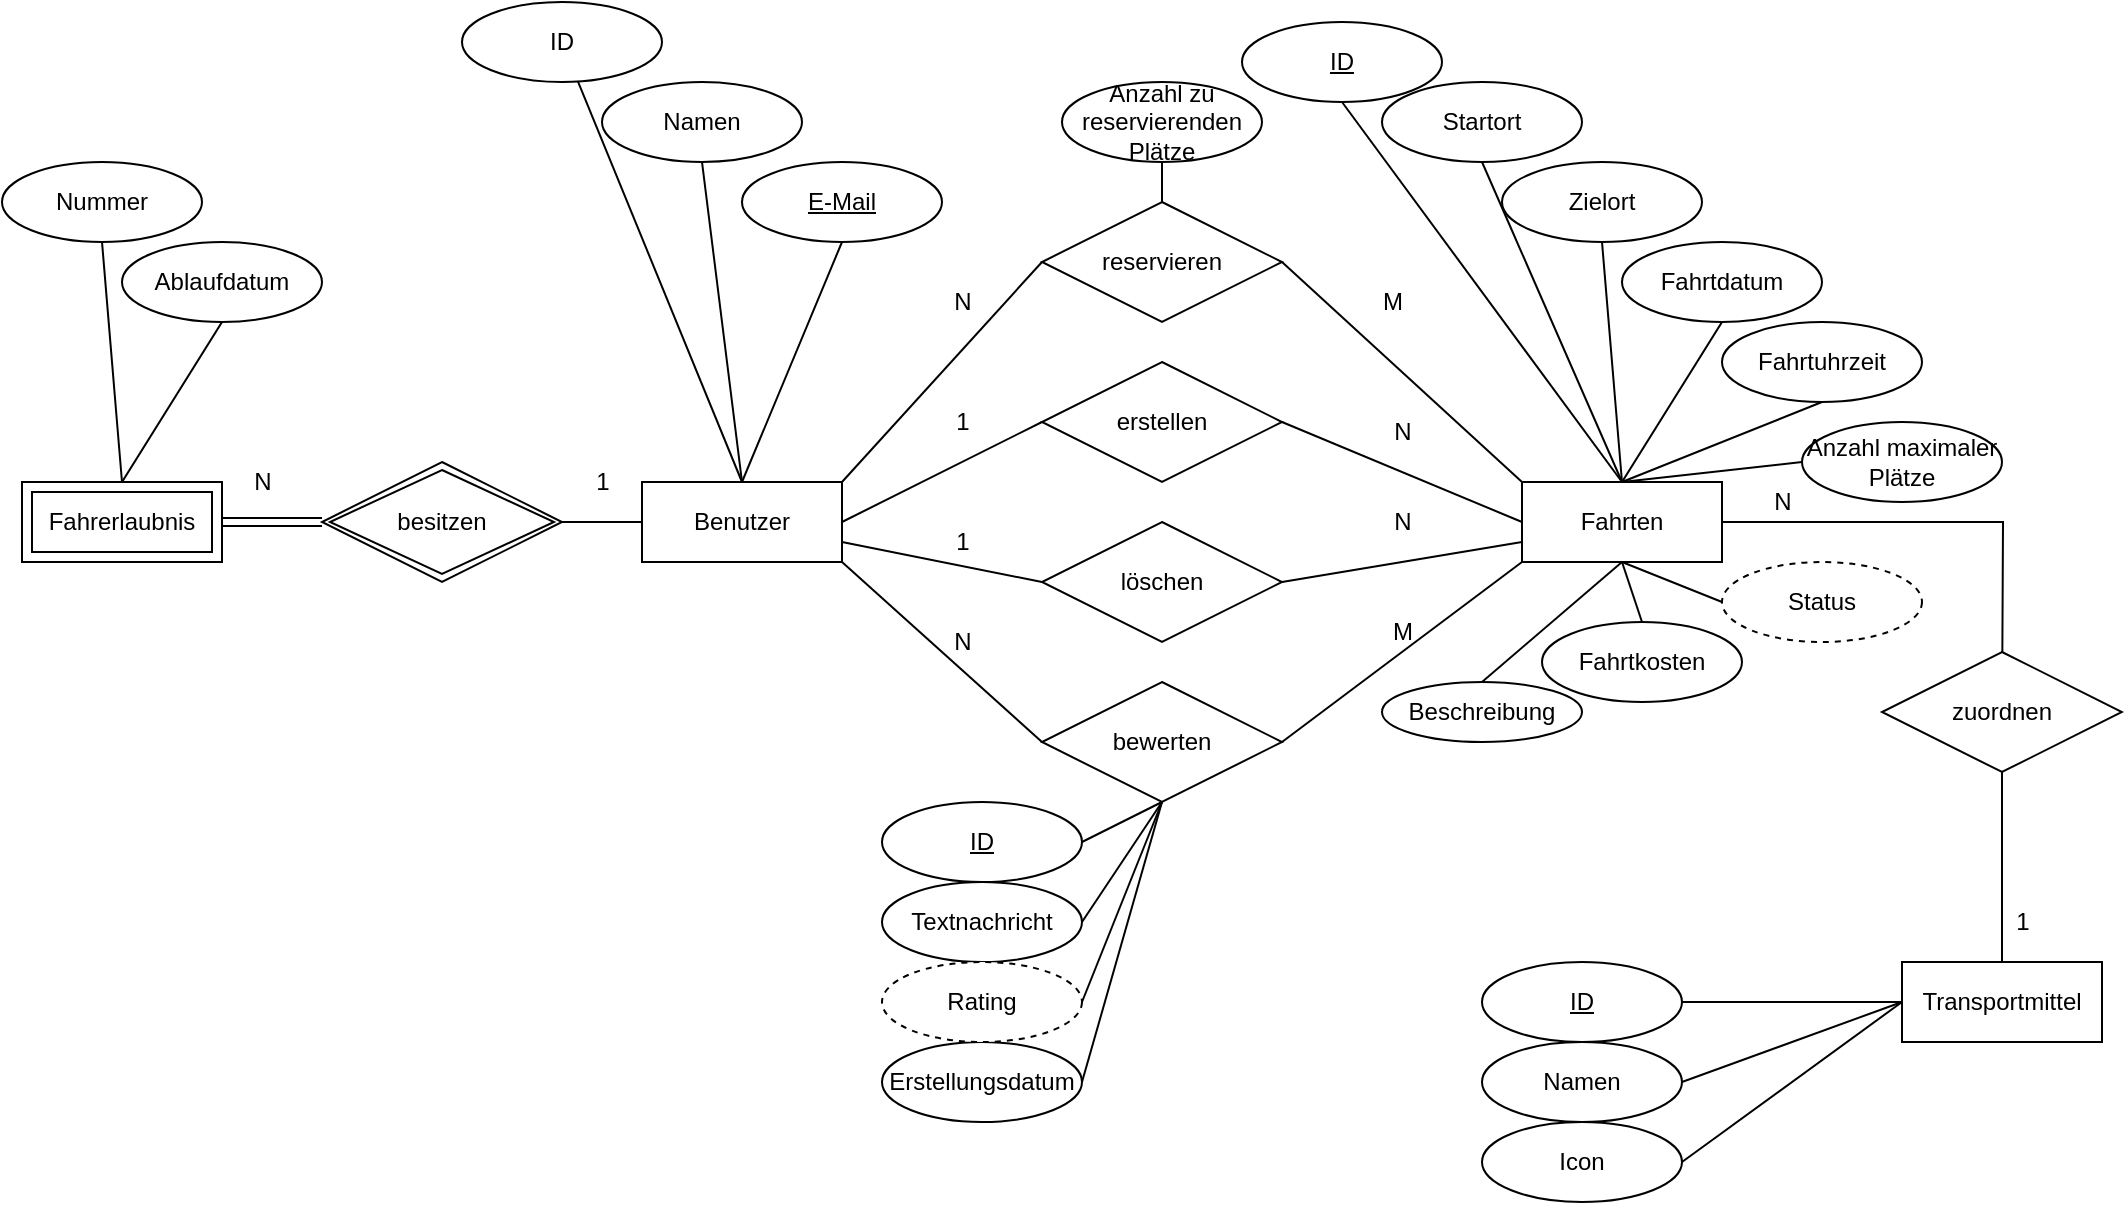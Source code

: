 <mxfile version="15.8.6" type="github">
  <diagram id="d-S6tAqhZGKesx9Gug6l" name="Page-1">
    <mxGraphModel dx="3640" dy="1832" grid="1" gridSize="10" guides="1" tooltips="1" connect="1" arrows="1" fold="1" page="1" pageScale="1" pageWidth="1100" pageHeight="850" math="0" shadow="0">
      <root>
        <mxCell id="0" />
        <mxCell id="1" parent="0" />
        <mxCell id="b-2rTRyFEP5zb1sUs2k6-5" value="" style="edgeStyle=orthogonalEdgeStyle;rounded=0;orthogonalLoop=1;jettySize=auto;html=1;endArrow=none;endFill=0;" parent="1" source="b-2rTRyFEP5zb1sUs2k6-1" target="b-2rTRyFEP5zb1sUs2k6-2" edge="1">
          <mxGeometry relative="1" as="geometry" />
        </mxCell>
        <mxCell id="b-2rTRyFEP5zb1sUs2k6-14" style="rounded=0;orthogonalLoop=1;jettySize=auto;html=1;exitX=0.5;exitY=0;exitDx=0;exitDy=0;endArrow=none;endFill=0;" parent="1" source="b-2rTRyFEP5zb1sUs2k6-1" edge="1">
          <mxGeometry relative="1" as="geometry">
            <mxPoint x="297.95" y="169.746" as="targetPoint" />
          </mxGeometry>
        </mxCell>
        <mxCell id="b-2rTRyFEP5zb1sUs2k6-30" style="edgeStyle=none;rounded=0;orthogonalLoop=1;jettySize=auto;html=1;exitX=1;exitY=0;exitDx=0;exitDy=0;entryX=0;entryY=0.5;entryDx=0;entryDy=0;endArrow=none;endFill=0;" parent="1" source="b-2rTRyFEP5zb1sUs2k6-1" target="b-2rTRyFEP5zb1sUs2k6-24" edge="1">
          <mxGeometry relative="1" as="geometry" />
        </mxCell>
        <mxCell id="b-2rTRyFEP5zb1sUs2k6-32" style="edgeStyle=none;rounded=0;orthogonalLoop=1;jettySize=auto;html=1;exitX=1;exitY=0.5;exitDx=0;exitDy=0;entryX=0;entryY=0.5;entryDx=0;entryDy=0;endArrow=none;endFill=0;" parent="1" source="b-2rTRyFEP5zb1sUs2k6-1" target="b-2rTRyFEP5zb1sUs2k6-27" edge="1">
          <mxGeometry relative="1" as="geometry" />
        </mxCell>
        <mxCell id="b-2rTRyFEP5zb1sUs2k6-34" style="edgeStyle=none;rounded=0;orthogonalLoop=1;jettySize=auto;html=1;exitX=1;exitY=0.75;exitDx=0;exitDy=0;entryX=0;entryY=0.5;entryDx=0;entryDy=0;endArrow=none;endFill=0;" parent="1" source="b-2rTRyFEP5zb1sUs2k6-1" target="b-2rTRyFEP5zb1sUs2k6-28" edge="1">
          <mxGeometry relative="1" as="geometry" />
        </mxCell>
        <mxCell id="b-2rTRyFEP5zb1sUs2k6-36" style="edgeStyle=none;rounded=0;orthogonalLoop=1;jettySize=auto;html=1;exitX=1;exitY=1;exitDx=0;exitDy=0;entryX=0;entryY=0.5;entryDx=0;entryDy=0;endArrow=none;endFill=0;" parent="1" source="b-2rTRyFEP5zb1sUs2k6-1" target="b-2rTRyFEP5zb1sUs2k6-29" edge="1">
          <mxGeometry relative="1" as="geometry" />
        </mxCell>
        <mxCell id="b-2rTRyFEP5zb1sUs2k6-1" value="Benutzer" style="whiteSpace=wrap;html=1;align=center;" parent="1" vertex="1">
          <mxGeometry x="330" y="370" width="100" height="40" as="geometry" />
        </mxCell>
        <mxCell id="b-2rTRyFEP5zb1sUs2k6-2" value="besitzen" style="shape=rhombus;double=1;perimeter=rhombusPerimeter;whiteSpace=wrap;html=1;align=center;" parent="1" vertex="1">
          <mxGeometry x="170" y="360" width="120" height="60" as="geometry" />
        </mxCell>
        <mxCell id="b-2rTRyFEP5zb1sUs2k6-4" value="Fahrerlaubnis" style="shape=ext;margin=3;double=1;whiteSpace=wrap;html=1;align=center;" parent="1" vertex="1">
          <mxGeometry x="20" y="370" width="100" height="40" as="geometry" />
        </mxCell>
        <mxCell id="b-2rTRyFEP5zb1sUs2k6-7" value="" style="shape=link;html=1;rounded=0;endArrow=none;endFill=0;entryX=0;entryY=0.5;entryDx=0;entryDy=0;exitX=1;exitY=0.5;exitDx=0;exitDy=0;" parent="1" source="b-2rTRyFEP5zb1sUs2k6-4" target="b-2rTRyFEP5zb1sUs2k6-2" edge="1">
          <mxGeometry relative="1" as="geometry">
            <mxPoint x="100" y="390" as="sourcePoint" />
            <mxPoint x="210" y="390" as="targetPoint" />
          </mxGeometry>
        </mxCell>
        <mxCell id="b-2rTRyFEP5zb1sUs2k6-8" value="" style="resizable=0;html=1;align=left;verticalAlign=bottom;" parent="b-2rTRyFEP5zb1sUs2k6-7" connectable="0" vertex="1">
          <mxGeometry x="-1" relative="1" as="geometry" />
        </mxCell>
        <mxCell id="b-2rTRyFEP5zb1sUs2k6-13" value="ID" style="ellipse;whiteSpace=wrap;html=1;align=center;" parent="1" vertex="1">
          <mxGeometry x="240" y="130" width="100" height="40" as="geometry" />
        </mxCell>
        <mxCell id="b-2rTRyFEP5zb1sUs2k6-17" style="edgeStyle=none;rounded=0;orthogonalLoop=1;jettySize=auto;html=1;exitX=0.5;exitY=1;exitDx=0;exitDy=0;entryX=0.5;entryY=0;entryDx=0;entryDy=0;endArrow=none;endFill=0;" parent="1" source="b-2rTRyFEP5zb1sUs2k6-15" target="b-2rTRyFEP5zb1sUs2k6-1" edge="1">
          <mxGeometry relative="1" as="geometry" />
        </mxCell>
        <mxCell id="b-2rTRyFEP5zb1sUs2k6-15" value="Namen" style="ellipse;whiteSpace=wrap;html=1;align=center;" parent="1" vertex="1">
          <mxGeometry x="310" y="170" width="100" height="40" as="geometry" />
        </mxCell>
        <mxCell id="b-2rTRyFEP5zb1sUs2k6-18" style="edgeStyle=none;rounded=0;orthogonalLoop=1;jettySize=auto;html=1;exitX=0.5;exitY=1;exitDx=0;exitDy=0;endArrow=none;endFill=0;" parent="1" source="b-2rTRyFEP5zb1sUs2k6-16" edge="1">
          <mxGeometry relative="1" as="geometry">
            <mxPoint x="380" y="370" as="targetPoint" />
          </mxGeometry>
        </mxCell>
        <mxCell id="b-2rTRyFEP5zb1sUs2k6-16" value="&lt;u&gt;E-Mail&lt;/u&gt;" style="ellipse;whiteSpace=wrap;html=1;align=center;" parent="1" vertex="1">
          <mxGeometry x="380" y="210" width="100" height="40" as="geometry" />
        </mxCell>
        <mxCell id="b-2rTRyFEP5zb1sUs2k6-21" style="edgeStyle=none;rounded=0;orthogonalLoop=1;jettySize=auto;html=1;exitX=0.5;exitY=1;exitDx=0;exitDy=0;entryX=0.5;entryY=0;entryDx=0;entryDy=0;endArrow=none;endFill=0;" parent="1" target="b-2rTRyFEP5zb1sUs2k6-4" edge="1">
          <mxGeometry relative="1" as="geometry">
            <mxPoint x="60" y="250" as="sourcePoint" />
          </mxGeometry>
        </mxCell>
        <mxCell id="b-2rTRyFEP5zb1sUs2k6-19" value="Nummer" style="ellipse;whiteSpace=wrap;html=1;align=center;" parent="1" vertex="1">
          <mxGeometry x="10" y="210" width="100" height="40" as="geometry" />
        </mxCell>
        <mxCell id="b-2rTRyFEP5zb1sUs2k6-22" style="edgeStyle=none;rounded=0;orthogonalLoop=1;jettySize=auto;html=1;exitX=0.5;exitY=1;exitDx=0;exitDy=0;endArrow=none;endFill=0;" parent="1" source="b-2rTRyFEP5zb1sUs2k6-20" edge="1">
          <mxGeometry relative="1" as="geometry">
            <mxPoint x="70" y="370" as="targetPoint" />
          </mxGeometry>
        </mxCell>
        <mxCell id="b-2rTRyFEP5zb1sUs2k6-20" value="Ablaufdatum" style="ellipse;whiteSpace=wrap;html=1;align=center;" parent="1" vertex="1">
          <mxGeometry x="70" y="250" width="100" height="40" as="geometry" />
        </mxCell>
        <mxCell id="b-2rTRyFEP5zb1sUs2k6-37" style="edgeStyle=none;rounded=0;orthogonalLoop=1;jettySize=auto;html=1;exitX=0;exitY=1;exitDx=0;exitDy=0;entryX=1;entryY=0.5;entryDx=0;entryDy=0;endArrow=none;endFill=0;" parent="1" source="b-2rTRyFEP5zb1sUs2k6-23" target="b-2rTRyFEP5zb1sUs2k6-29" edge="1">
          <mxGeometry relative="1" as="geometry" />
        </mxCell>
        <mxCell id="CCypWrJoro0KJ7EVF3am-12" style="edgeStyle=none;rounded=0;orthogonalLoop=1;jettySize=auto;html=1;exitX=0.5;exitY=0;exitDx=0;exitDy=0;entryX=0.5;entryY=1;entryDx=0;entryDy=0;endArrow=none;endFill=0;" edge="1" parent="1" source="b-2rTRyFEP5zb1sUs2k6-23" target="b-2rTRyFEP5zb1sUs2k6-38">
          <mxGeometry relative="1" as="geometry" />
        </mxCell>
        <mxCell id="CCypWrJoro0KJ7EVF3am-19" style="edgeStyle=none;rounded=0;orthogonalLoop=1;jettySize=auto;html=1;exitX=0.5;exitY=1;exitDx=0;exitDy=0;entryX=0.5;entryY=0;entryDx=0;entryDy=0;endArrow=none;endFill=0;" edge="1" parent="1" source="b-2rTRyFEP5zb1sUs2k6-23" target="CCypWrJoro0KJ7EVF3am-5">
          <mxGeometry relative="1" as="geometry" />
        </mxCell>
        <mxCell id="CCypWrJoro0KJ7EVF3am-20" style="edgeStyle=none;rounded=0;orthogonalLoop=1;jettySize=auto;html=1;exitX=0.5;exitY=1;exitDx=0;exitDy=0;entryX=0.5;entryY=0;entryDx=0;entryDy=0;endArrow=none;endFill=0;" edge="1" parent="1" source="b-2rTRyFEP5zb1sUs2k6-23" target="CCypWrJoro0KJ7EVF3am-6">
          <mxGeometry relative="1" as="geometry" />
        </mxCell>
        <mxCell id="CCypWrJoro0KJ7EVF3am-26" style="edgeStyle=orthogonalEdgeStyle;rounded=0;orthogonalLoop=1;jettySize=auto;html=1;exitX=1;exitY=0.5;exitDx=0;exitDy=0;endArrow=none;endFill=0;" edge="1" parent="1" source="b-2rTRyFEP5zb1sUs2k6-23">
          <mxGeometry relative="1" as="geometry">
            <mxPoint x="1010" y="490" as="targetPoint" />
          </mxGeometry>
        </mxCell>
        <mxCell id="CCypWrJoro0KJ7EVF3am-42" style="edgeStyle=none;rounded=0;orthogonalLoop=1;jettySize=auto;html=1;exitX=0.5;exitY=1;exitDx=0;exitDy=0;entryX=0;entryY=0.5;entryDx=0;entryDy=0;endArrow=none;endFill=0;" edge="1" parent="1" source="b-2rTRyFEP5zb1sUs2k6-23" target="CCypWrJoro0KJ7EVF3am-41">
          <mxGeometry relative="1" as="geometry" />
        </mxCell>
        <mxCell id="b-2rTRyFEP5zb1sUs2k6-23" value="Fahrten" style="whiteSpace=wrap;html=1;align=center;" parent="1" vertex="1">
          <mxGeometry x="770" y="370" width="100" height="40" as="geometry" />
        </mxCell>
        <mxCell id="b-2rTRyFEP5zb1sUs2k6-31" style="edgeStyle=none;rounded=0;orthogonalLoop=1;jettySize=auto;html=1;exitX=1;exitY=0.5;exitDx=0;exitDy=0;entryX=0;entryY=0;entryDx=0;entryDy=0;endArrow=none;endFill=0;" parent="1" source="b-2rTRyFEP5zb1sUs2k6-24" target="b-2rTRyFEP5zb1sUs2k6-23" edge="1">
          <mxGeometry relative="1" as="geometry" />
        </mxCell>
        <mxCell id="b-2rTRyFEP5zb1sUs2k6-24" value="reservieren" style="shape=rhombus;perimeter=rhombusPerimeter;whiteSpace=wrap;html=1;align=center;" parent="1" vertex="1">
          <mxGeometry x="530" y="230" width="120" height="60" as="geometry" />
        </mxCell>
        <mxCell id="b-2rTRyFEP5zb1sUs2k6-33" style="edgeStyle=none;rounded=0;orthogonalLoop=1;jettySize=auto;html=1;exitX=1;exitY=0.5;exitDx=0;exitDy=0;entryX=0;entryY=0.5;entryDx=0;entryDy=0;endArrow=none;endFill=0;" parent="1" source="b-2rTRyFEP5zb1sUs2k6-27" target="b-2rTRyFEP5zb1sUs2k6-23" edge="1">
          <mxGeometry relative="1" as="geometry" />
        </mxCell>
        <mxCell id="b-2rTRyFEP5zb1sUs2k6-27" value="erstellen" style="shape=rhombus;perimeter=rhombusPerimeter;whiteSpace=wrap;html=1;align=center;" parent="1" vertex="1">
          <mxGeometry x="530" y="310" width="120" height="60" as="geometry" />
        </mxCell>
        <mxCell id="b-2rTRyFEP5zb1sUs2k6-35" style="edgeStyle=none;rounded=0;orthogonalLoop=1;jettySize=auto;html=1;exitX=1;exitY=0.5;exitDx=0;exitDy=0;entryX=0;entryY=0.75;entryDx=0;entryDy=0;endArrow=none;endFill=0;" parent="1" source="b-2rTRyFEP5zb1sUs2k6-28" target="b-2rTRyFEP5zb1sUs2k6-23" edge="1">
          <mxGeometry relative="1" as="geometry" />
        </mxCell>
        <mxCell id="b-2rTRyFEP5zb1sUs2k6-28" value="löschen" style="shape=rhombus;perimeter=rhombusPerimeter;whiteSpace=wrap;html=1;align=center;" parent="1" vertex="1">
          <mxGeometry x="530" y="390" width="120" height="60" as="geometry" />
        </mxCell>
        <mxCell id="CCypWrJoro0KJ7EVF3am-48" style="edgeStyle=none;rounded=0;orthogonalLoop=1;jettySize=auto;html=1;exitX=0.5;exitY=1;exitDx=0;exitDy=0;entryX=1;entryY=0.5;entryDx=0;entryDy=0;endArrow=none;endFill=0;" edge="1" parent="1" source="b-2rTRyFEP5zb1sUs2k6-29" target="CCypWrJoro0KJ7EVF3am-44">
          <mxGeometry relative="1" as="geometry" />
        </mxCell>
        <mxCell id="CCypWrJoro0KJ7EVF3am-49" style="edgeStyle=none;rounded=0;orthogonalLoop=1;jettySize=auto;html=1;exitX=0.5;exitY=1;exitDx=0;exitDy=0;entryX=1;entryY=0.5;entryDx=0;entryDy=0;endArrow=none;endFill=0;" edge="1" parent="1" source="b-2rTRyFEP5zb1sUs2k6-29" target="CCypWrJoro0KJ7EVF3am-45">
          <mxGeometry relative="1" as="geometry" />
        </mxCell>
        <mxCell id="CCypWrJoro0KJ7EVF3am-51" style="edgeStyle=none;rounded=0;orthogonalLoop=1;jettySize=auto;html=1;exitX=0.5;exitY=1;exitDx=0;exitDy=0;entryX=1;entryY=0.5;entryDx=0;entryDy=0;endArrow=none;endFill=0;" edge="1" parent="1" source="b-2rTRyFEP5zb1sUs2k6-29" target="CCypWrJoro0KJ7EVF3am-47">
          <mxGeometry relative="1" as="geometry" />
        </mxCell>
        <mxCell id="CCypWrJoro0KJ7EVF3am-53" style="edgeStyle=none;rounded=0;orthogonalLoop=1;jettySize=auto;html=1;exitX=0.5;exitY=1;exitDx=0;exitDy=0;entryX=1;entryY=0.5;entryDx=0;entryDy=0;endArrow=none;endFill=0;" edge="1" parent="1" source="b-2rTRyFEP5zb1sUs2k6-29" target="CCypWrJoro0KJ7EVF3am-52">
          <mxGeometry relative="1" as="geometry" />
        </mxCell>
        <mxCell id="b-2rTRyFEP5zb1sUs2k6-29" value="bewerten" style="shape=rhombus;perimeter=rhombusPerimeter;whiteSpace=wrap;html=1;align=center;" parent="1" vertex="1">
          <mxGeometry x="530" y="470" width="120" height="60" as="geometry" />
        </mxCell>
        <mxCell id="b-2rTRyFEP5zb1sUs2k6-38" value="&lt;u&gt;ID&lt;/u&gt;" style="ellipse;whiteSpace=wrap;html=1;align=center;" parent="1" vertex="1">
          <mxGeometry x="630" y="140" width="100" height="40" as="geometry" />
        </mxCell>
        <mxCell id="CCypWrJoro0KJ7EVF3am-13" style="edgeStyle=none;rounded=0;orthogonalLoop=1;jettySize=auto;html=1;exitX=0.5;exitY=1;exitDx=0;exitDy=0;entryX=0.5;entryY=0;entryDx=0;entryDy=0;endArrow=none;endFill=0;" edge="1" parent="1" source="b-2rTRyFEP5zb1sUs2k6-44" target="b-2rTRyFEP5zb1sUs2k6-23">
          <mxGeometry relative="1" as="geometry" />
        </mxCell>
        <mxCell id="b-2rTRyFEP5zb1sUs2k6-44" value="Startort" style="ellipse;whiteSpace=wrap;html=1;align=center;" parent="1" vertex="1">
          <mxGeometry x="700" y="170" width="100" height="40" as="geometry" />
        </mxCell>
        <mxCell id="CCypWrJoro0KJ7EVF3am-14" style="edgeStyle=none;rounded=0;orthogonalLoop=1;jettySize=auto;html=1;exitX=0.5;exitY=1;exitDx=0;exitDy=0;entryX=0.5;entryY=0;entryDx=0;entryDy=0;endArrow=none;endFill=0;" edge="1" parent="1" source="b-2rTRyFEP5zb1sUs2k6-45" target="b-2rTRyFEP5zb1sUs2k6-23">
          <mxGeometry relative="1" as="geometry" />
        </mxCell>
        <mxCell id="b-2rTRyFEP5zb1sUs2k6-45" value="Zielort" style="ellipse;whiteSpace=wrap;html=1;align=center;" parent="1" vertex="1">
          <mxGeometry x="760" y="210" width="100" height="40" as="geometry" />
        </mxCell>
        <mxCell id="CCypWrJoro0KJ7EVF3am-15" style="edgeStyle=none;rounded=0;orthogonalLoop=1;jettySize=auto;html=1;exitX=0.5;exitY=1;exitDx=0;exitDy=0;entryX=0.5;entryY=0;entryDx=0;entryDy=0;endArrow=none;endFill=0;" edge="1" parent="1" source="b-2rTRyFEP5zb1sUs2k6-46" target="b-2rTRyFEP5zb1sUs2k6-23">
          <mxGeometry relative="1" as="geometry" />
        </mxCell>
        <mxCell id="b-2rTRyFEP5zb1sUs2k6-46" value="Fahrtdatum" style="ellipse;whiteSpace=wrap;html=1;align=center;" parent="1" vertex="1">
          <mxGeometry x="820" y="250" width="100" height="40" as="geometry" />
        </mxCell>
        <mxCell id="CCypWrJoro0KJ7EVF3am-16" style="edgeStyle=none;rounded=0;orthogonalLoop=1;jettySize=auto;html=1;exitX=0.5;exitY=1;exitDx=0;exitDy=0;entryX=0.5;entryY=0;entryDx=0;entryDy=0;endArrow=none;endFill=0;" edge="1" parent="1" source="CCypWrJoro0KJ7EVF3am-1" target="b-2rTRyFEP5zb1sUs2k6-23">
          <mxGeometry relative="1" as="geometry" />
        </mxCell>
        <mxCell id="CCypWrJoro0KJ7EVF3am-1" value="Fahrtuhrzeit" style="ellipse;whiteSpace=wrap;html=1;align=center;" vertex="1" parent="1">
          <mxGeometry x="870" y="290" width="100" height="40" as="geometry" />
        </mxCell>
        <mxCell id="CCypWrJoro0KJ7EVF3am-21" style="edgeStyle=none;rounded=0;orthogonalLoop=1;jettySize=auto;html=1;exitX=0;exitY=0.5;exitDx=0;exitDy=0;entryX=0.5;entryY=0;entryDx=0;entryDy=0;endArrow=none;endFill=0;" edge="1" parent="1" source="CCypWrJoro0KJ7EVF3am-4" target="b-2rTRyFEP5zb1sUs2k6-23">
          <mxGeometry relative="1" as="geometry" />
        </mxCell>
        <mxCell id="CCypWrJoro0KJ7EVF3am-4" value="Anzahl maximaler Plätze" style="ellipse;whiteSpace=wrap;html=1;align=center;" vertex="1" parent="1">
          <mxGeometry x="910" y="340" width="100" height="40" as="geometry" />
        </mxCell>
        <mxCell id="CCypWrJoro0KJ7EVF3am-5" value="Beschreibung" style="ellipse;whiteSpace=wrap;html=1;align=center;" vertex="1" parent="1">
          <mxGeometry x="700" y="470" width="100" height="30" as="geometry" />
        </mxCell>
        <mxCell id="CCypWrJoro0KJ7EVF3am-6" value="Fahrtkosten" style="ellipse;whiteSpace=wrap;html=1;align=center;" vertex="1" parent="1">
          <mxGeometry x="780" y="440" width="100" height="40" as="geometry" />
        </mxCell>
        <mxCell id="CCypWrJoro0KJ7EVF3am-24" style="edgeStyle=none;rounded=0;orthogonalLoop=1;jettySize=auto;html=1;exitX=0.5;exitY=1;exitDx=0;exitDy=0;entryX=0.5;entryY=0;entryDx=0;entryDy=0;endArrow=none;endFill=0;" edge="1" parent="1" source="CCypWrJoro0KJ7EVF3am-22" target="b-2rTRyFEP5zb1sUs2k6-24">
          <mxGeometry relative="1" as="geometry" />
        </mxCell>
        <mxCell id="CCypWrJoro0KJ7EVF3am-22" value="Anzahl zu reservierenden Plätze" style="ellipse;whiteSpace=wrap;html=1;align=center;" vertex="1" parent="1">
          <mxGeometry x="540" y="170" width="100" height="40" as="geometry" />
        </mxCell>
        <mxCell id="CCypWrJoro0KJ7EVF3am-30" style="edgeStyle=orthogonalEdgeStyle;rounded=0;orthogonalLoop=1;jettySize=auto;html=1;exitX=0.5;exitY=1;exitDx=0;exitDy=0;entryX=0.5;entryY=0;entryDx=0;entryDy=0;endArrow=none;endFill=0;" edge="1" parent="1" source="CCypWrJoro0KJ7EVF3am-27" target="CCypWrJoro0KJ7EVF3am-29">
          <mxGeometry relative="1" as="geometry" />
        </mxCell>
        <mxCell id="CCypWrJoro0KJ7EVF3am-27" value="zuordnen" style="shape=rhombus;perimeter=rhombusPerimeter;whiteSpace=wrap;html=1;align=center;" vertex="1" parent="1">
          <mxGeometry x="950" y="455" width="120" height="60" as="geometry" />
        </mxCell>
        <mxCell id="CCypWrJoro0KJ7EVF3am-29" value="Transportmittel" style="whiteSpace=wrap;html=1;align=center;" vertex="1" parent="1">
          <mxGeometry x="960" y="610" width="100" height="40" as="geometry" />
        </mxCell>
        <mxCell id="CCypWrJoro0KJ7EVF3am-37" style="edgeStyle=none;rounded=0;orthogonalLoop=1;jettySize=auto;html=1;exitX=1;exitY=0.5;exitDx=0;exitDy=0;entryX=0;entryY=0.5;entryDx=0;entryDy=0;endArrow=none;endFill=0;" edge="1" parent="1" source="CCypWrJoro0KJ7EVF3am-31" target="CCypWrJoro0KJ7EVF3am-29">
          <mxGeometry relative="1" as="geometry" />
        </mxCell>
        <mxCell id="CCypWrJoro0KJ7EVF3am-31" value="&lt;u&gt;ID&lt;/u&gt;" style="ellipse;whiteSpace=wrap;html=1;align=center;" vertex="1" parent="1">
          <mxGeometry x="750" y="610" width="100" height="40" as="geometry" />
        </mxCell>
        <mxCell id="CCypWrJoro0KJ7EVF3am-38" style="edgeStyle=none;rounded=0;orthogonalLoop=1;jettySize=auto;html=1;exitX=1;exitY=0.5;exitDx=0;exitDy=0;endArrow=none;endFill=0;" edge="1" parent="1" source="CCypWrJoro0KJ7EVF3am-32">
          <mxGeometry relative="1" as="geometry">
            <mxPoint x="960" y="630" as="targetPoint" />
          </mxGeometry>
        </mxCell>
        <mxCell id="CCypWrJoro0KJ7EVF3am-32" value="Namen" style="ellipse;whiteSpace=wrap;html=1;align=center;" vertex="1" parent="1">
          <mxGeometry x="750" y="650" width="100" height="40" as="geometry" />
        </mxCell>
        <mxCell id="CCypWrJoro0KJ7EVF3am-39" style="edgeStyle=none;rounded=0;orthogonalLoop=1;jettySize=auto;html=1;exitX=1;exitY=0.5;exitDx=0;exitDy=0;entryX=0;entryY=0.5;entryDx=0;entryDy=0;endArrow=none;endFill=0;" edge="1" parent="1" source="CCypWrJoro0KJ7EVF3am-33" target="CCypWrJoro0KJ7EVF3am-29">
          <mxGeometry relative="1" as="geometry" />
        </mxCell>
        <mxCell id="CCypWrJoro0KJ7EVF3am-33" value="Icon" style="ellipse;whiteSpace=wrap;html=1;align=center;" vertex="1" parent="1">
          <mxGeometry x="750" y="690" width="100" height="40" as="geometry" />
        </mxCell>
        <mxCell id="CCypWrJoro0KJ7EVF3am-41" value="Status" style="ellipse;whiteSpace=wrap;html=1;align=center;dashed=1;" vertex="1" parent="1">
          <mxGeometry x="870" y="410" width="100" height="40" as="geometry" />
        </mxCell>
        <mxCell id="CCypWrJoro0KJ7EVF3am-44" value="&lt;u&gt;ID&lt;/u&gt;" style="ellipse;whiteSpace=wrap;html=1;align=center;" vertex="1" parent="1">
          <mxGeometry x="450" y="530" width="100" height="40" as="geometry" />
        </mxCell>
        <mxCell id="CCypWrJoro0KJ7EVF3am-45" value="Textnachricht" style="ellipse;whiteSpace=wrap;html=1;align=center;" vertex="1" parent="1">
          <mxGeometry x="450" y="570" width="100" height="40" as="geometry" />
        </mxCell>
        <mxCell id="CCypWrJoro0KJ7EVF3am-47" value="Erstellungsdatum" style="ellipse;whiteSpace=wrap;html=1;align=center;" vertex="1" parent="1">
          <mxGeometry x="450" y="650" width="100" height="40" as="geometry" />
        </mxCell>
        <mxCell id="CCypWrJoro0KJ7EVF3am-52" value="Rating" style="ellipse;whiteSpace=wrap;html=1;align=center;dashed=1;" vertex="1" parent="1">
          <mxGeometry x="450" y="610" width="100" height="40" as="geometry" />
        </mxCell>
        <mxCell id="CCypWrJoro0KJ7EVF3am-54" value="N" style="text;html=1;align=center;verticalAlign=middle;resizable=0;points=[];autosize=1;strokeColor=none;fillColor=none;" vertex="1" parent="1">
          <mxGeometry x="890" y="370" width="20" height="20" as="geometry" />
        </mxCell>
        <mxCell id="CCypWrJoro0KJ7EVF3am-55" value="1" style="text;html=1;align=center;verticalAlign=middle;resizable=0;points=[];autosize=1;strokeColor=none;fillColor=none;" vertex="1" parent="1">
          <mxGeometry x="1010" y="580" width="20" height="20" as="geometry" />
        </mxCell>
        <mxCell id="CCypWrJoro0KJ7EVF3am-56" value="1" style="text;html=1;align=center;verticalAlign=middle;resizable=0;points=[];autosize=1;strokeColor=none;fillColor=none;" vertex="1" parent="1">
          <mxGeometry x="480" y="330" width="20" height="20" as="geometry" />
        </mxCell>
        <mxCell id="CCypWrJoro0KJ7EVF3am-57" value="N" style="text;html=1;align=center;verticalAlign=middle;resizable=0;points=[];autosize=1;strokeColor=none;fillColor=none;" vertex="1" parent="1">
          <mxGeometry x="700" y="335" width="20" height="20" as="geometry" />
        </mxCell>
        <mxCell id="CCypWrJoro0KJ7EVF3am-59" value="1" style="text;html=1;align=center;verticalAlign=middle;resizable=0;points=[];autosize=1;strokeColor=none;fillColor=none;" vertex="1" parent="1">
          <mxGeometry x="480" y="390" width="20" height="20" as="geometry" />
        </mxCell>
        <mxCell id="CCypWrJoro0KJ7EVF3am-60" value="N" style="text;html=1;align=center;verticalAlign=middle;resizable=0;points=[];autosize=1;strokeColor=none;fillColor=none;" vertex="1" parent="1">
          <mxGeometry x="700" y="380" width="20" height="20" as="geometry" />
        </mxCell>
        <mxCell id="CCypWrJoro0KJ7EVF3am-62" value="N" style="text;html=1;align=center;verticalAlign=middle;resizable=0;points=[];autosize=1;strokeColor=none;fillColor=none;" vertex="1" parent="1">
          <mxGeometry x="480" y="440" width="20" height="20" as="geometry" />
        </mxCell>
        <mxCell id="CCypWrJoro0KJ7EVF3am-63" value="M" style="text;html=1;align=center;verticalAlign=middle;resizable=0;points=[];autosize=1;strokeColor=none;fillColor=none;" vertex="1" parent="1">
          <mxGeometry x="695" y="435" width="30" height="20" as="geometry" />
        </mxCell>
        <mxCell id="CCypWrJoro0KJ7EVF3am-67" value="N" style="text;html=1;align=center;verticalAlign=middle;resizable=0;points=[];autosize=1;strokeColor=none;fillColor=none;" vertex="1" parent="1">
          <mxGeometry x="480" y="270" width="20" height="20" as="geometry" />
        </mxCell>
        <mxCell id="CCypWrJoro0KJ7EVF3am-68" value="M" style="text;html=1;align=center;verticalAlign=middle;resizable=0;points=[];autosize=1;strokeColor=none;fillColor=none;" vertex="1" parent="1">
          <mxGeometry x="690" y="270" width="30" height="20" as="geometry" />
        </mxCell>
        <mxCell id="CCypWrJoro0KJ7EVF3am-69" value="N" style="text;html=1;align=center;verticalAlign=middle;resizable=0;points=[];autosize=1;strokeColor=none;fillColor=none;" vertex="1" parent="1">
          <mxGeometry x="130" y="360" width="20" height="20" as="geometry" />
        </mxCell>
        <mxCell id="CCypWrJoro0KJ7EVF3am-70" value="1" style="text;html=1;align=center;verticalAlign=middle;resizable=0;points=[];autosize=1;strokeColor=none;fillColor=none;" vertex="1" parent="1">
          <mxGeometry x="300" y="360" width="20" height="20" as="geometry" />
        </mxCell>
      </root>
    </mxGraphModel>
  </diagram>
</mxfile>
